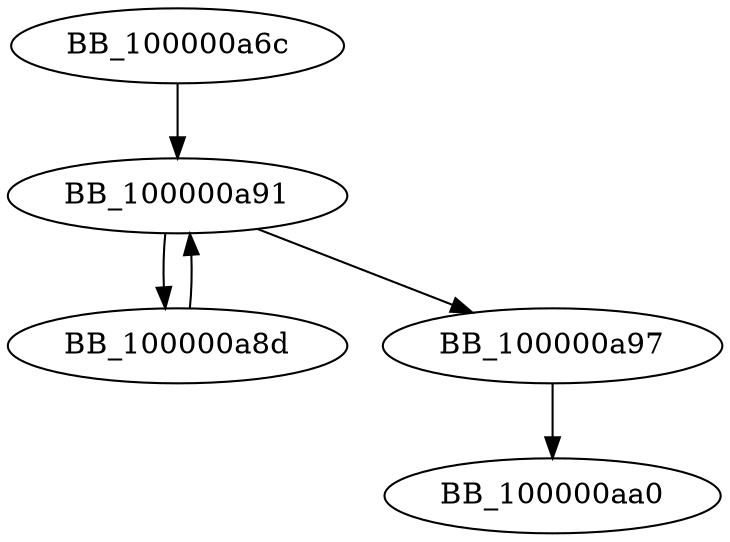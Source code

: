 DiGraph start{
BB_100000a6c->BB_100000a91
BB_100000a8d->BB_100000a91
BB_100000a91->BB_100000a8d
BB_100000a91->BB_100000a97
BB_100000a97->BB_100000aa0
}
